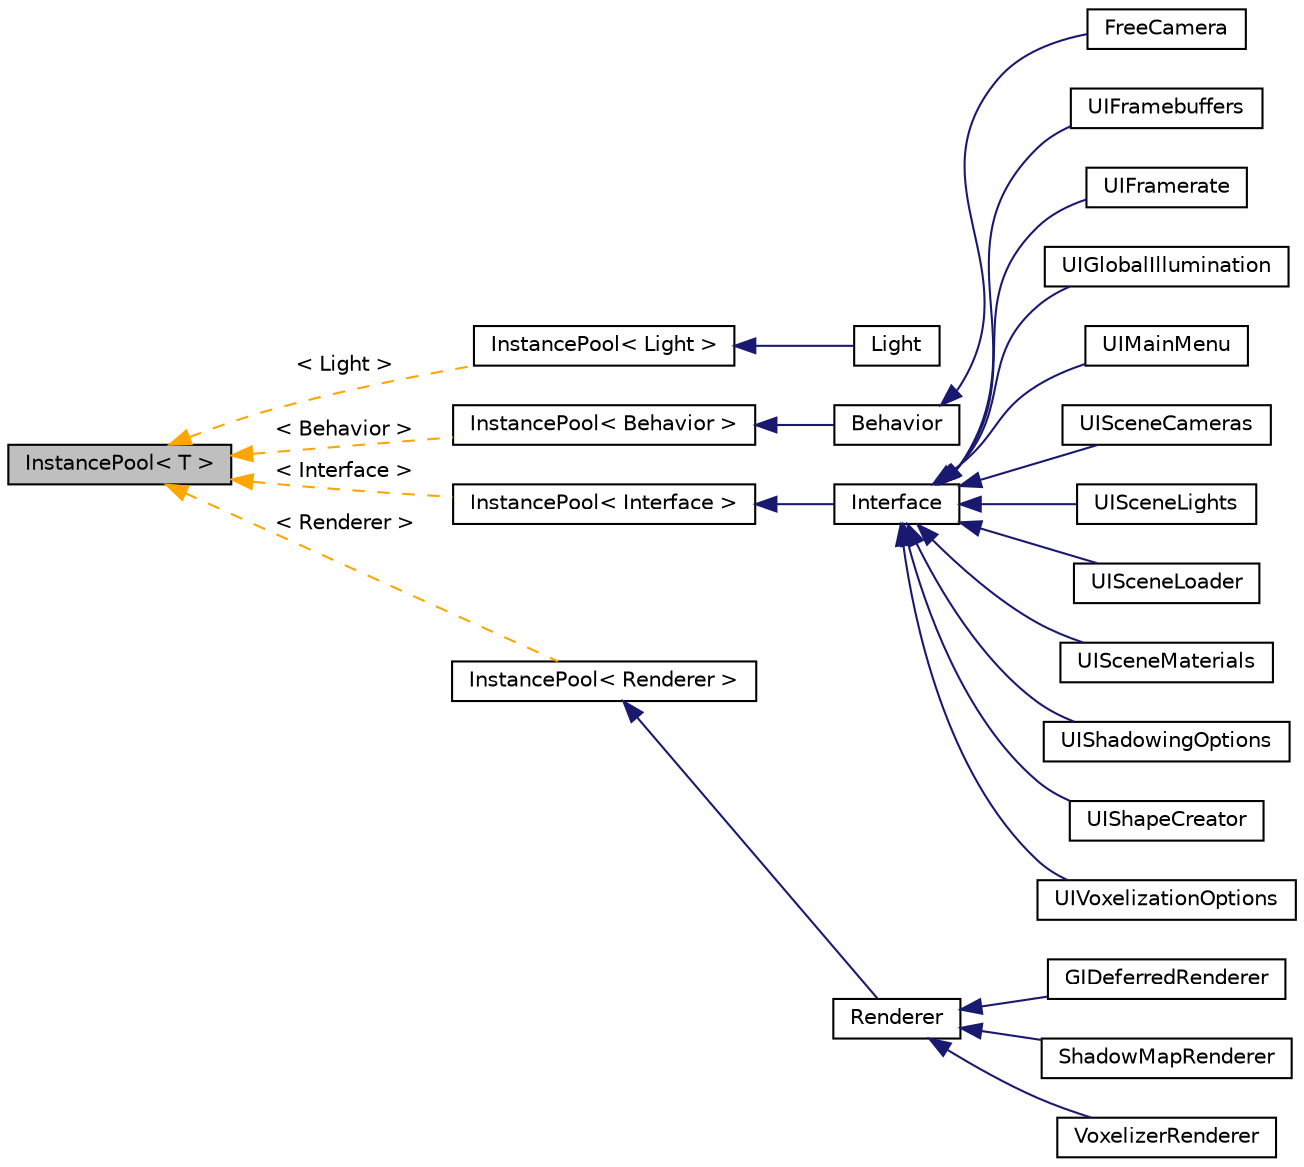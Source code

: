 digraph "InstancePool&lt; T &gt;"
{
 // INTERACTIVE_SVG=YES
 // LATEX_PDF_SIZE
  edge [fontname="Helvetica",fontsize="10",labelfontname="Helvetica",labelfontsize="10"];
  node [fontname="Helvetica",fontsize="10",shape=record];
  rankdir="LR";
  Node1 [label="InstancePool\< T \>",height=0.2,width=0.4,color="black", fillcolor="grey75", style="filled", fontcolor="black",tooltip="Stores all instaces of the inheriting class"];
  Node1 -> Node2 [dir="back",color="orange",fontsize="10",style="dashed",label=" \< Light \>" ,fontname="Helvetica"];
  Node2 [label="InstancePool\< Light \>",height=0.2,width=0.4,color="black", fillcolor="white", style="filled",URL="$class_instance_pool.html",tooltip=" "];
  Node2 -> Node3 [dir="back",color="midnightblue",fontsize="10",style="solid",fontname="Helvetica"];
  Node3 [label="Light",height=0.2,width=0.4,color="black", fillcolor="white", style="filled",URL="$class_light.html",tooltip="Holds the parameters that describe a scene light source. Supports for three different types of light ..."];
  Node1 -> Node4 [dir="back",color="orange",fontsize="10",style="dashed",label=" \< Behavior \>" ,fontname="Helvetica"];
  Node4 [label="InstancePool\< Behavior \>",height=0.2,width=0.4,color="black", fillcolor="white", style="filled",URL="$class_instance_pool.html",tooltip=" "];
  Node4 -> Node5 [dir="back",color="midnightblue",fontsize="10",style="solid",fontname="Helvetica"];
  Node5 [label="Behavior",height=0.2,width=0.4,color="black", fillcolor="white", style="filled",URL="$class_behavior.html",tooltip="Logic implemented in the Update method is meant to be implemented by all inheriting classes...."];
  Node5 -> Node6 [dir="back",color="midnightblue",fontsize="10",style="solid",fontname="Helvetica"];
  Node6 [label="FreeCamera",height=0.2,width=0.4,color="black", fillcolor="white", style="filled",URL="$class_free_camera.html",tooltip=" "];
  Node1 -> Node7 [dir="back",color="orange",fontsize="10",style="dashed",label=" \< Interface \>" ,fontname="Helvetica"];
  Node7 [label="InstancePool\< Interface \>",height=0.2,width=0.4,color="black", fillcolor="white", style="filled",URL="$class_instance_pool.html",tooltip=" "];
  Node7 -> Node8 [dir="back",color="midnightblue",fontsize="10",style="solid",fontname="Helvetica"];
  Node8 [label="Interface",height=0.2,width=0.4,color="black", fillcolor="white", style="filled",URL="$class_interface.html",tooltip="Interface code in the Draw method is meant to be implemented by all inheriting classes...."];
  Node8 -> Node9 [dir="back",color="midnightblue",fontsize="10",style="solid",fontname="Helvetica"];
  Node9 [label="UIFramebuffers",height=0.2,width=0.4,color="black", fillcolor="white", style="filled",URL="$class_u_i_framebuffers.html",tooltip=" "];
  Node8 -> Node10 [dir="back",color="midnightblue",fontsize="10",style="solid",fontname="Helvetica"];
  Node10 [label="UIFramerate",height=0.2,width=0.4,color="black", fillcolor="white", style="filled",URL="$class_u_i_framerate.html",tooltip=" "];
  Node8 -> Node11 [dir="back",color="midnightblue",fontsize="10",style="solid",fontname="Helvetica"];
  Node11 [label="UIGlobalIllumination",height=0.2,width=0.4,color="black", fillcolor="white", style="filled",URL="$class_u_i_global_illumination.html",tooltip=" "];
  Node8 -> Node12 [dir="back",color="midnightblue",fontsize="10",style="solid",fontname="Helvetica"];
  Node12 [label="UIMainMenu",height=0.2,width=0.4,color="black", fillcolor="white", style="filled",URL="$class_u_i_main_menu.html",tooltip=" "];
  Node8 -> Node13 [dir="back",color="midnightblue",fontsize="10",style="solid",fontname="Helvetica"];
  Node13 [label="UISceneCameras",height=0.2,width=0.4,color="black", fillcolor="white", style="filled",URL="$class_u_i_scene_cameras.html",tooltip=" "];
  Node8 -> Node14 [dir="back",color="midnightblue",fontsize="10",style="solid",fontname="Helvetica"];
  Node14 [label="UISceneLights",height=0.2,width=0.4,color="black", fillcolor="white", style="filled",URL="$class_u_i_scene_lights.html",tooltip=" "];
  Node8 -> Node15 [dir="back",color="midnightblue",fontsize="10",style="solid",fontname="Helvetica"];
  Node15 [label="UISceneLoader",height=0.2,width=0.4,color="black", fillcolor="white", style="filled",URL="$class_u_i_scene_loader.html",tooltip=" "];
  Node8 -> Node16 [dir="back",color="midnightblue",fontsize="10",style="solid",fontname="Helvetica"];
  Node16 [label="UISceneMaterials",height=0.2,width=0.4,color="black", fillcolor="white", style="filled",URL="$class_u_i_scene_materials.html",tooltip=" "];
  Node8 -> Node17 [dir="back",color="midnightblue",fontsize="10",style="solid",fontname="Helvetica"];
  Node17 [label="UIShadowingOptions",height=0.2,width=0.4,color="black", fillcolor="white", style="filled",URL="$class_u_i_shadowing_options.html",tooltip=" "];
  Node8 -> Node18 [dir="back",color="midnightblue",fontsize="10",style="solid",fontname="Helvetica"];
  Node18 [label="UIShapeCreator",height=0.2,width=0.4,color="black", fillcolor="white", style="filled",URL="$class_u_i_shape_creator.html",tooltip=" "];
  Node8 -> Node19 [dir="back",color="midnightblue",fontsize="10",style="solid",fontname="Helvetica"];
  Node19 [label="UIVoxelizationOptions",height=0.2,width=0.4,color="black", fillcolor="white", style="filled",URL="$class_u_i_voxelization_options.html",tooltip=" "];
  Node1 -> Node20 [dir="back",color="orange",fontsize="10",style="dashed",label=" \< Renderer \>" ,fontname="Helvetica"];
  Node20 [label="InstancePool\< Renderer \>",height=0.2,width=0.4,color="black", fillcolor="white", style="filled",URL="$class_instance_pool.html",tooltip=" "];
  Node20 -> Node21 [dir="back",color="midnightblue",fontsize="10",style="solid",fontname="Helvetica"];
  Node21 [label="Renderer",height=0.2,width=0.4,color="black", fillcolor="white", style="filled",URL="$class_renderer.html",tooltip="A base class for renderers. All the rendering logic should reside in the abstract method Render"];
  Node21 -> Node22 [dir="back",color="midnightblue",fontsize="10",style="solid",fontname="Helvetica"];
  Node22 [label="GIDeferredRenderer",height=0.2,width=0.4,color="black", fillcolor="white", style="filled",URL="$class_g_i_deferred_renderer.html",tooltip="The main renderer for the engine. Uses a deferred rendering path. Handles geometry pass and light pas..."];
  Node21 -> Node23 [dir="back",color="midnightblue",fontsize="10",style="solid",fontname="Helvetica"];
  Node23 [label="ShadowMapRenderer",height=0.2,width=0.4,color="black", fillcolor="white", style="filled",URL="$class_shadow_map_renderer.html",tooltip=" "];
  Node21 -> Node24 [dir="back",color="midnightblue",fontsize="10",style="solid",fontname="Helvetica"];
  Node24 [label="VoxelizerRenderer",height=0.2,width=0.4,color="black", fillcolor="white", style="filled",URL="$class_voxelizer_renderer.html",tooltip=" "];
}
